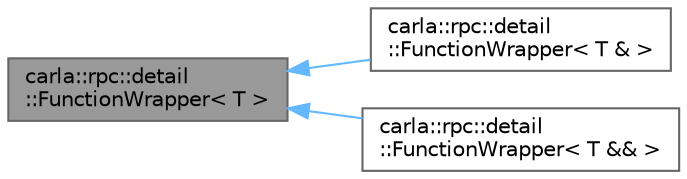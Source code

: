 digraph "carla::rpc::detail::FunctionWrapper&lt; T &gt;"
{
 // INTERACTIVE_SVG=YES
 // LATEX_PDF_SIZE
  bgcolor="transparent";
  edge [fontname=Helvetica,fontsize=10,labelfontname=Helvetica,labelfontsize=10];
  node [fontname=Helvetica,fontsize=10,shape=box,height=0.2,width=0.4];
  rankdir="LR";
  Node1 [id="Node000001",label="carla::rpc::detail\l::FunctionWrapper\< T \>",height=0.2,width=0.4,color="gray40", fillcolor="grey60", style="filled", fontcolor="black",tooltip=" "];
  Node1 -> Node2 [id="edge1_Node000001_Node000002",dir="back",color="steelblue1",style="solid",tooltip=" "];
  Node2 [id="Node000002",label="carla::rpc::detail\l::FunctionWrapper\< T & \>",height=0.2,width=0.4,color="gray40", fillcolor="white", style="filled",URL="$d4/d17/structcarla_1_1rpc_1_1detail_1_1FunctionWrapper_3_01T_01_6_01_4.html",tooltip=" "];
  Node1 -> Node3 [id="edge2_Node000001_Node000003",dir="back",color="steelblue1",style="solid",tooltip=" "];
  Node3 [id="Node000003",label="carla::rpc::detail\l::FunctionWrapper\< T && \>",height=0.2,width=0.4,color="gray40", fillcolor="white", style="filled",URL="$d3/dcb/structcarla_1_1rpc_1_1detail_1_1FunctionWrapper_3_01T_01_6_6_01_4.html",tooltip=" "];
}
